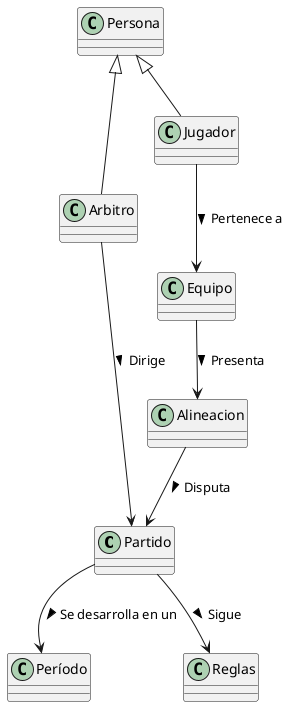 @startuml

Partido  --> Período : Se desarrolla en un >

Alineacion --> Partido : Disputa >

Equipo --> Alineacion : Presenta >

Arbitro --> Partido : Dirige >

Jugador --> Equipo : Pertenece a >

Partido --> Reglas : Sigue >

Persona <|-- Arbitro
Persona <|-- Jugador

@enduml
